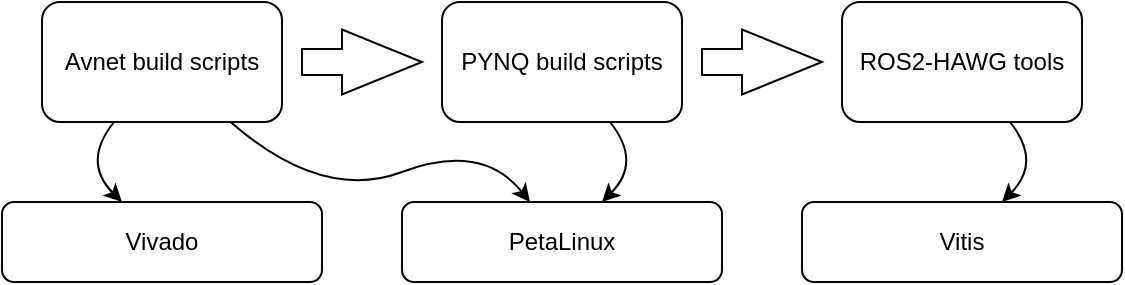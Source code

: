 <mxfile version="16.2.4" type="github">
  <diagram id="3_0tROmsDldKhigKICPy" name="Page-1">
    <mxGraphModel dx="728" dy="471" grid="1" gridSize="10" guides="1" tooltips="1" connect="1" arrows="1" fold="1" page="1" pageScale="1" pageWidth="827" pageHeight="1169" math="0" shadow="0">
      <root>
        <mxCell id="0" />
        <mxCell id="1" parent="0" />
        <mxCell id="clI5AdR-7hVPnLY4uLkg-4" value="Avnet build scripts" style="rounded=1;whiteSpace=wrap;html=1;" vertex="1" parent="1">
          <mxGeometry x="180" y="180" width="120" height="60" as="geometry" />
        </mxCell>
        <mxCell id="clI5AdR-7hVPnLY4uLkg-5" value="PYNQ build scripts" style="rounded=1;whiteSpace=wrap;html=1;" vertex="1" parent="1">
          <mxGeometry x="380" y="180" width="120" height="60" as="geometry" />
        </mxCell>
        <mxCell id="clI5AdR-7hVPnLY4uLkg-7" value="Vivado" style="rounded=1;whiteSpace=wrap;html=1;" vertex="1" parent="1">
          <mxGeometry x="160" y="280" width="160" height="40" as="geometry" />
        </mxCell>
        <mxCell id="clI5AdR-7hVPnLY4uLkg-8" value="PetaLinux" style="rounded=1;whiteSpace=wrap;html=1;" vertex="1" parent="1">
          <mxGeometry x="360" y="280" width="160" height="40" as="geometry" />
        </mxCell>
        <mxCell id="clI5AdR-7hVPnLY4uLkg-9" value="Vitis" style="rounded=1;whiteSpace=wrap;html=1;" vertex="1" parent="1">
          <mxGeometry x="560" y="280" width="160" height="40" as="geometry" />
        </mxCell>
        <mxCell id="clI5AdR-7hVPnLY4uLkg-10" value="" style="curved=1;endArrow=classic;html=1;rounded=0;" edge="1" parent="1" source="clI5AdR-7hVPnLY4uLkg-4" target="clI5AdR-7hVPnLY4uLkg-7">
          <mxGeometry width="50" height="50" relative="1" as="geometry">
            <mxPoint x="120" y="300" as="sourcePoint" />
            <mxPoint x="170" y="250" as="targetPoint" />
            <Array as="points">
              <mxPoint x="200" y="260" />
            </Array>
          </mxGeometry>
        </mxCell>
        <mxCell id="clI5AdR-7hVPnLY4uLkg-11" value="" style="curved=1;endArrow=classic;html=1;rounded=0;" edge="1" parent="1" source="clI5AdR-7hVPnLY4uLkg-4" target="clI5AdR-7hVPnLY4uLkg-8">
          <mxGeometry width="50" height="50" relative="1" as="geometry">
            <mxPoint x="120" y="300" as="sourcePoint" />
            <mxPoint x="170" y="250" as="targetPoint" />
            <Array as="points">
              <mxPoint x="320" y="280" />
              <mxPoint x="400" y="250" />
            </Array>
          </mxGeometry>
        </mxCell>
        <mxCell id="clI5AdR-7hVPnLY4uLkg-12" value="" style="curved=1;endArrow=classic;html=1;rounded=0;" edge="1" parent="1" source="clI5AdR-7hVPnLY4uLkg-5" target="clI5AdR-7hVPnLY4uLkg-8">
          <mxGeometry width="50" height="50" relative="1" as="geometry">
            <mxPoint x="420" y="310" as="sourcePoint" />
            <mxPoint x="470" y="260" as="targetPoint" />
            <Array as="points">
              <mxPoint x="480" y="260" />
            </Array>
          </mxGeometry>
        </mxCell>
        <mxCell id="clI5AdR-7hVPnLY4uLkg-13" value="ROS2-HAWG tools" style="rounded=1;whiteSpace=wrap;html=1;" vertex="1" parent="1">
          <mxGeometry x="580" y="180" width="120" height="60" as="geometry" />
        </mxCell>
        <mxCell id="clI5AdR-7hVPnLY4uLkg-15" value="" style="html=1;shadow=0;dashed=0;align=center;verticalAlign=middle;shape=mxgraph.arrows2.arrow;dy=0.6;dx=40;notch=0;" vertex="1" parent="1">
          <mxGeometry x="310" y="193.75" width="60" height="32.5" as="geometry" />
        </mxCell>
        <mxCell id="clI5AdR-7hVPnLY4uLkg-16" value="" style="html=1;shadow=0;dashed=0;align=center;verticalAlign=middle;shape=mxgraph.arrows2.arrow;dy=0.6;dx=40;notch=0;" vertex="1" parent="1">
          <mxGeometry x="510" y="193.75" width="60" height="32.5" as="geometry" />
        </mxCell>
        <mxCell id="clI5AdR-7hVPnLY4uLkg-17" value="" style="curved=1;endArrow=classic;html=1;rounded=0;" edge="1" parent="1" source="clI5AdR-7hVPnLY4uLkg-13" target="clI5AdR-7hVPnLY4uLkg-9">
          <mxGeometry width="50" height="50" relative="1" as="geometry">
            <mxPoint x="420" y="310" as="sourcePoint" />
            <mxPoint x="470" y="260" as="targetPoint" />
            <Array as="points">
              <mxPoint x="680" y="260" />
            </Array>
          </mxGeometry>
        </mxCell>
      </root>
    </mxGraphModel>
  </diagram>
</mxfile>
